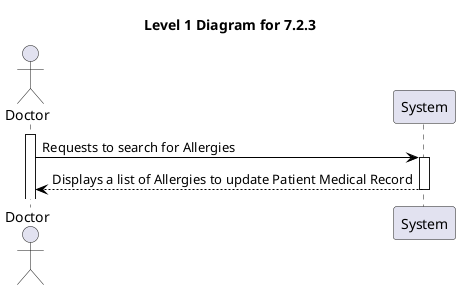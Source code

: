 @startuml level_1

title Level 1 Diagram for 7.2.3
hide empty members

skinparam class {
    BackgroundColor<<valueObject>> #D6EAF8
    BackgroundColor<<root>> #FDEBD0
    BackgroundColor<<service>> #D1F2EB
    BackgroundColor #FEF9E7
    ArrowColor Black
}

skinparam package {
    BackgroundColor #EBF5FB
}

actor Doctor as D
activate D
D -> System: Requests to search for Allergies
activate System
System --> D: Displays a list of Allergies to update Patient Medical Record
deactivate System

@enduml